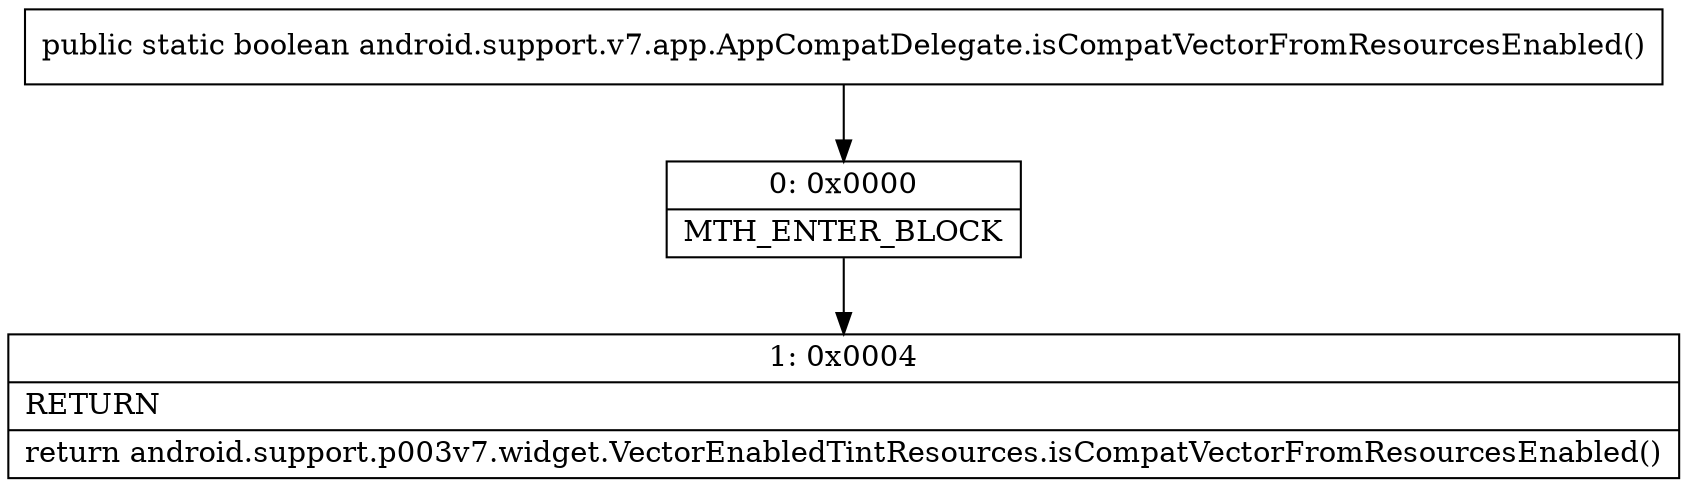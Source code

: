 digraph "CFG forandroid.support.v7.app.AppCompatDelegate.isCompatVectorFromResourcesEnabled()Z" {
Node_0 [shape=record,label="{0\:\ 0x0000|MTH_ENTER_BLOCK\l}"];
Node_1 [shape=record,label="{1\:\ 0x0004|RETURN\l|return android.support.p003v7.widget.VectorEnabledTintResources.isCompatVectorFromResourcesEnabled()\l}"];
MethodNode[shape=record,label="{public static boolean android.support.v7.app.AppCompatDelegate.isCompatVectorFromResourcesEnabled() }"];
MethodNode -> Node_0;
Node_0 -> Node_1;
}

